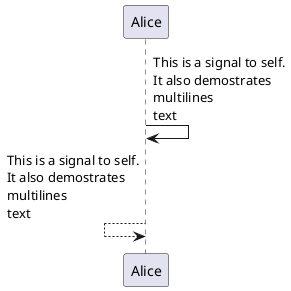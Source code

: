 @startuml

Alice -> Alice: This is a signal to self.\nIt also demostrates\nmultilines \ntext

Alice <-- Alice: This is a signal to self.\nIt also demostrates\nmultilines \ntext

@enduml